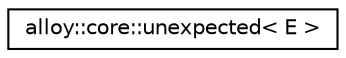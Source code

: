 digraph "Graphical Class Hierarchy"
{
  edge [fontname="Helvetica",fontsize="10",labelfontname="Helvetica",labelfontsize="10"];
  node [fontname="Helvetica",fontsize="10",shape=record];
  rankdir="LR";
  Node1 [label="alloy::core::unexpected\< E \>",height=0.2,width=0.4,color="black", fillcolor="white", style="filled",URL="$d3/d38/classalloy_1_1core_1_1unexpected.html",tooltip="A semantic type used for distinguishing unexpected values in an API that returns expected types..."];
}
